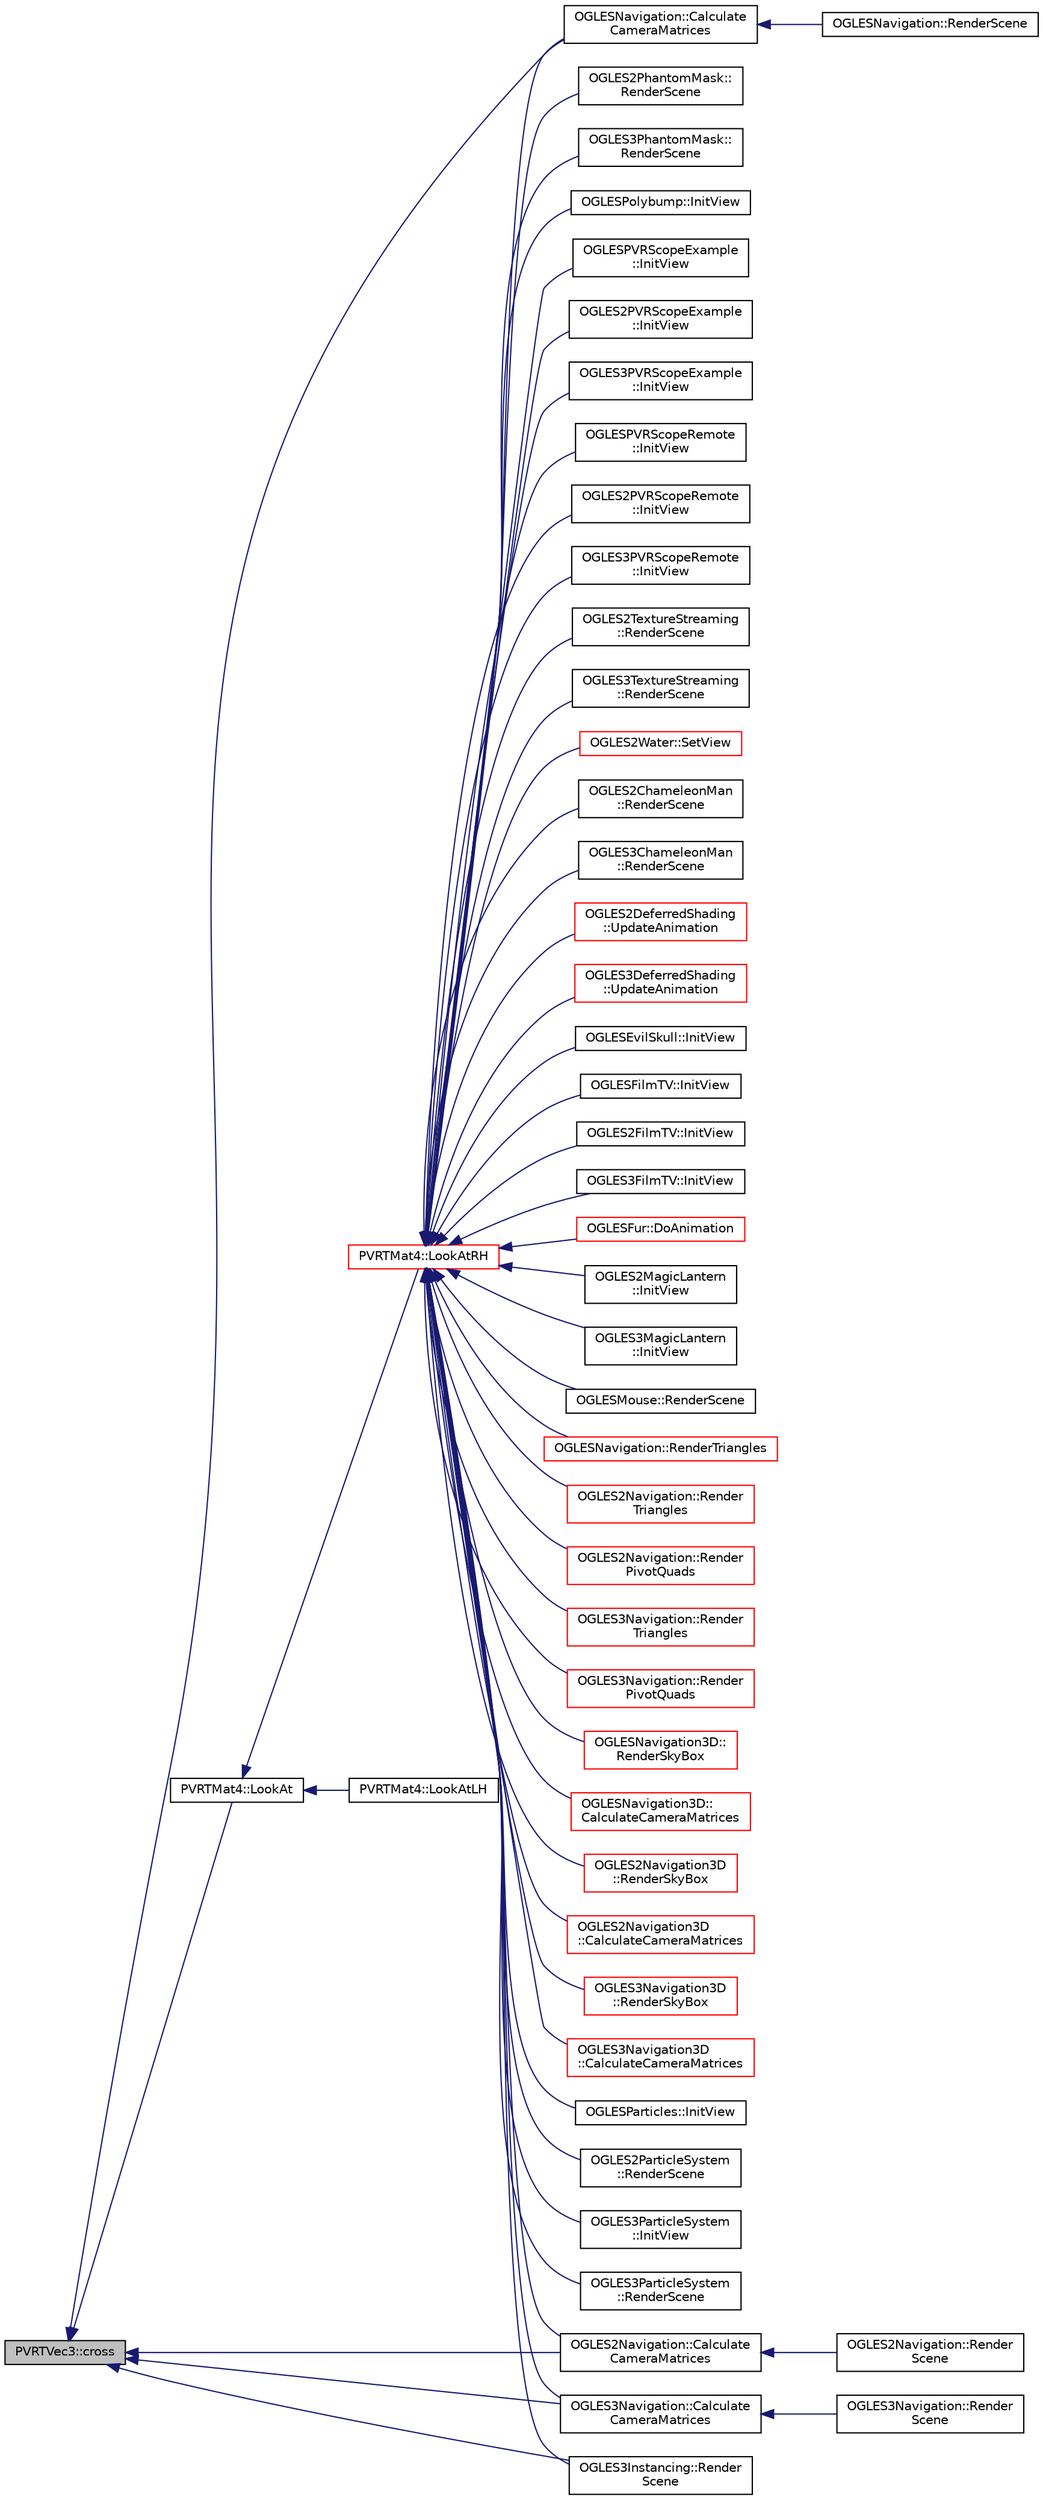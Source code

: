 digraph "PVRTVec3::cross"
{
  edge [fontname="Helvetica",fontsize="10",labelfontname="Helvetica",labelfontsize="10"];
  node [fontname="Helvetica",fontsize="10",shape=record];
  rankdir="LR";
  Node1 [label="PVRTVec3::cross",height=0.2,width=0.4,color="black", fillcolor="grey75", style="filled", fontcolor="black"];
  Node1 -> Node2 [dir="back",color="midnightblue",fontsize="10",style="solid",fontname="Helvetica"];
  Node2 [label="OGLESNavigation::Calculate\lCameraMatrices",height=0.2,width=0.4,color="black", fillcolor="white", style="filled",URL="$class_o_g_l_e_s_navigation.html#ad54acd9d44fc9ab591ff57dc0b451b97"];
  Node2 -> Node3 [dir="back",color="midnightblue",fontsize="10",style="solid",fontname="Helvetica"];
  Node3 [label="OGLESNavigation::RenderScene",height=0.2,width=0.4,color="black", fillcolor="white", style="filled",URL="$class_o_g_l_e_s_navigation.html#a4d73567a360599959d26bf7ec08ab430"];
  Node1 -> Node4 [dir="back",color="midnightblue",fontsize="10",style="solid",fontname="Helvetica"];
  Node4 [label="OGLES2Navigation::Calculate\lCameraMatrices",height=0.2,width=0.4,color="black", fillcolor="white", style="filled",URL="$class_o_g_l_e_s2_navigation.html#a3e081f47fc116f70506aba5496d5ac5a"];
  Node4 -> Node5 [dir="back",color="midnightblue",fontsize="10",style="solid",fontname="Helvetica"];
  Node5 [label="OGLES2Navigation::Render\lScene",height=0.2,width=0.4,color="black", fillcolor="white", style="filled",URL="$class_o_g_l_e_s2_navigation.html#a9cb124d8ade34220559eca3f2130fdeb"];
  Node1 -> Node6 [dir="back",color="midnightblue",fontsize="10",style="solid",fontname="Helvetica"];
  Node6 [label="OGLES3Navigation::Calculate\lCameraMatrices",height=0.2,width=0.4,color="black", fillcolor="white", style="filled",URL="$class_o_g_l_e_s3_navigation.html#aea1e6f22384ef4e596935bd4e653005b"];
  Node6 -> Node7 [dir="back",color="midnightblue",fontsize="10",style="solid",fontname="Helvetica"];
  Node7 [label="OGLES3Navigation::Render\lScene",height=0.2,width=0.4,color="black", fillcolor="white", style="filled",URL="$class_o_g_l_e_s3_navigation.html#adc2f329993dc21bfecab7f79b1ebecb6"];
  Node1 -> Node8 [dir="back",color="midnightblue",fontsize="10",style="solid",fontname="Helvetica"];
  Node8 [label="OGLES3Instancing::Render\lScene",height=0.2,width=0.4,color="black", fillcolor="white", style="filled",URL="$class_o_g_l_e_s3_instancing.html#aac87b19c8dcf9d0cd530eef9496c8a41"];
  Node1 -> Node9 [dir="back",color="midnightblue",fontsize="10",style="solid",fontname="Helvetica"];
  Node9 [label="PVRTMat4::LookAt",height=0.2,width=0.4,color="black", fillcolor="white", style="filled",URL="$struct_p_v_r_t_mat4.html#a499e05ac090b56a6c9478b254d68cab5",tooltip="Create a look-at view matrix. "];
  Node9 -> Node10 [dir="back",color="midnightblue",fontsize="10",style="solid",fontname="Helvetica"];
  Node10 [label="PVRTMat4::LookAtRH",height=0.2,width=0.4,color="red", fillcolor="white", style="filled",URL="$struct_p_v_r_t_mat4.html#a2c91f861b78d38e0f9ea3c6728a0b03a",tooltip="Create a look-at view matrix for a right hand coordinate system. "];
  Node10 -> Node11 [dir="back",color="midnightblue",fontsize="10",style="solid",fontname="Helvetica"];
  Node11 [label="OGLES2ChameleonMan\l::RenderScene",height=0.2,width=0.4,color="black", fillcolor="white", style="filled",URL="$class_o_g_l_e_s2_chameleon_man.html#a4e2c16c18f3f2292ac404284ba3defb8"];
  Node10 -> Node12 [dir="back",color="midnightblue",fontsize="10",style="solid",fontname="Helvetica"];
  Node12 [label="OGLES3ChameleonMan\l::RenderScene",height=0.2,width=0.4,color="black", fillcolor="white", style="filled",URL="$class_o_g_l_e_s3_chameleon_man.html#a1dd55c368e019d3d6c95eb30070182d6"];
  Node10 -> Node13 [dir="back",color="midnightblue",fontsize="10",style="solid",fontname="Helvetica"];
  Node13 [label="OGLES2DeferredShading\l::UpdateAnimation",height=0.2,width=0.4,color="red", fillcolor="white", style="filled",URL="$class_o_g_l_e_s2_deferred_shading.html#a36c1da6295be7e3ae1c0e878a101cf2d"];
  Node10 -> Node14 [dir="back",color="midnightblue",fontsize="10",style="solid",fontname="Helvetica"];
  Node14 [label="OGLES3DeferredShading\l::UpdateAnimation",height=0.2,width=0.4,color="red", fillcolor="white", style="filled",URL="$class_o_g_l_e_s3_deferred_shading.html#af37bbf48a2d9bd594354f6f15efbb728"];
  Node10 -> Node15 [dir="back",color="midnightblue",fontsize="10",style="solid",fontname="Helvetica"];
  Node15 [label="OGLESEvilSkull::InitView",height=0.2,width=0.4,color="black", fillcolor="white", style="filled",URL="$class_o_g_l_e_s_evil_skull.html#a49d0169987b3b97de24d9cfd52c86a8c"];
  Node10 -> Node16 [dir="back",color="midnightblue",fontsize="10",style="solid",fontname="Helvetica"];
  Node16 [label="OGLESFilmTV::InitView",height=0.2,width=0.4,color="black", fillcolor="white", style="filled",URL="$class_o_g_l_e_s_film_t_v.html#a1ea5268db0b745d827dde1ecc543a08b"];
  Node10 -> Node17 [dir="back",color="midnightblue",fontsize="10",style="solid",fontname="Helvetica"];
  Node17 [label="OGLES2FilmTV::InitView",height=0.2,width=0.4,color="black", fillcolor="white", style="filled",URL="$class_o_g_l_e_s2_film_t_v.html#a6641a9c6654e329a4bb71e235b614b00"];
  Node10 -> Node18 [dir="back",color="midnightblue",fontsize="10",style="solid",fontname="Helvetica"];
  Node18 [label="OGLES3FilmTV::InitView",height=0.2,width=0.4,color="black", fillcolor="white", style="filled",URL="$class_o_g_l_e_s3_film_t_v.html#aa18bf366e621fd15d5e970f833baabae"];
  Node10 -> Node19 [dir="back",color="midnightblue",fontsize="10",style="solid",fontname="Helvetica"];
  Node19 [label="OGLESFur::DoAnimation",height=0.2,width=0.4,color="red", fillcolor="white", style="filled",URL="$class_o_g_l_e_s_fur.html#a0e7519d4b71712cf4f8a31b3f98f1a65"];
  Node10 -> Node20 [dir="back",color="midnightblue",fontsize="10",style="solid",fontname="Helvetica"];
  Node20 [label="OGLES2MagicLantern\l::InitView",height=0.2,width=0.4,color="black", fillcolor="white", style="filled",URL="$class_o_g_l_e_s2_magic_lantern.html#ad816c13d43fda876acf6ffda709b4b33"];
  Node10 -> Node21 [dir="back",color="midnightblue",fontsize="10",style="solid",fontname="Helvetica"];
  Node21 [label="OGLES3MagicLantern\l::InitView",height=0.2,width=0.4,color="black", fillcolor="white", style="filled",URL="$class_o_g_l_e_s3_magic_lantern.html#a09dcab3677a281ee9fee65979df5a672"];
  Node10 -> Node22 [dir="back",color="midnightblue",fontsize="10",style="solid",fontname="Helvetica"];
  Node22 [label="OGLESMouse::RenderScene",height=0.2,width=0.4,color="black", fillcolor="white", style="filled",URL="$class_o_g_l_e_s_mouse.html#a5b0de73d18f07db23e661851f150678e"];
  Node10 -> Node23 [dir="back",color="midnightblue",fontsize="10",style="solid",fontname="Helvetica"];
  Node23 [label="OGLESNavigation::RenderTriangles",height=0.2,width=0.4,color="red", fillcolor="white", style="filled",URL="$class_o_g_l_e_s_navigation.html#af690367bda054e63fa94a0feb54d66b9"];
  Node10 -> Node2 [dir="back",color="midnightblue",fontsize="10",style="solid",fontname="Helvetica"];
  Node10 -> Node24 [dir="back",color="midnightblue",fontsize="10",style="solid",fontname="Helvetica"];
  Node24 [label="OGLES2Navigation::Render\lTriangles",height=0.2,width=0.4,color="red", fillcolor="white", style="filled",URL="$class_o_g_l_e_s2_navigation.html#a376d794ed52e5a1ac95edce69babdbdf"];
  Node10 -> Node25 [dir="back",color="midnightblue",fontsize="10",style="solid",fontname="Helvetica"];
  Node25 [label="OGLES2Navigation::Render\lPivotQuads",height=0.2,width=0.4,color="red", fillcolor="white", style="filled",URL="$class_o_g_l_e_s2_navigation.html#a34c7d1c4b05ac705b82eb056c0ab29c0"];
  Node10 -> Node4 [dir="back",color="midnightblue",fontsize="10",style="solid",fontname="Helvetica"];
  Node10 -> Node26 [dir="back",color="midnightblue",fontsize="10",style="solid",fontname="Helvetica"];
  Node26 [label="OGLES3Navigation::Render\lTriangles",height=0.2,width=0.4,color="red", fillcolor="white", style="filled",URL="$class_o_g_l_e_s3_navigation.html#adafdab5873d1e42ee4804f31037f3d5c"];
  Node10 -> Node27 [dir="back",color="midnightblue",fontsize="10",style="solid",fontname="Helvetica"];
  Node27 [label="OGLES3Navigation::Render\lPivotQuads",height=0.2,width=0.4,color="red", fillcolor="white", style="filled",URL="$class_o_g_l_e_s3_navigation.html#a25e69e7562068bf842610e9505ba3f00"];
  Node10 -> Node6 [dir="back",color="midnightblue",fontsize="10",style="solid",fontname="Helvetica"];
  Node10 -> Node28 [dir="back",color="midnightblue",fontsize="10",style="solid",fontname="Helvetica"];
  Node28 [label="OGLESNavigation3D::\lRenderSkyBox",height=0.2,width=0.4,color="red", fillcolor="white", style="filled",URL="$class_o_g_l_e_s_navigation3_d.html#a7e3e7a207eac74a9615271110fcb2a43"];
  Node10 -> Node29 [dir="back",color="midnightblue",fontsize="10",style="solid",fontname="Helvetica"];
  Node29 [label="OGLESNavigation3D::\lCalculateCameraMatrices",height=0.2,width=0.4,color="red", fillcolor="white", style="filled",URL="$class_o_g_l_e_s_navigation3_d.html#a2ca2fcdfe9bf3b5e6478610c2ff88773"];
  Node10 -> Node30 [dir="back",color="midnightblue",fontsize="10",style="solid",fontname="Helvetica"];
  Node30 [label="OGLES2Navigation3D\l::RenderSkyBox",height=0.2,width=0.4,color="red", fillcolor="white", style="filled",URL="$class_o_g_l_e_s2_navigation3_d.html#a6eff285720cccf5173b4464f929990b7"];
  Node10 -> Node31 [dir="back",color="midnightblue",fontsize="10",style="solid",fontname="Helvetica"];
  Node31 [label="OGLES2Navigation3D\l::CalculateCameraMatrices",height=0.2,width=0.4,color="red", fillcolor="white", style="filled",URL="$class_o_g_l_e_s2_navigation3_d.html#af4778c03d6a29279d2a279a095d21514"];
  Node10 -> Node32 [dir="back",color="midnightblue",fontsize="10",style="solid",fontname="Helvetica"];
  Node32 [label="OGLES3Navigation3D\l::RenderSkyBox",height=0.2,width=0.4,color="red", fillcolor="white", style="filled",URL="$class_o_g_l_e_s3_navigation3_d.html#af77114b46a0136e99a98f4e45b4a2253"];
  Node10 -> Node33 [dir="back",color="midnightblue",fontsize="10",style="solid",fontname="Helvetica"];
  Node33 [label="OGLES3Navigation3D\l::CalculateCameraMatrices",height=0.2,width=0.4,color="red", fillcolor="white", style="filled",URL="$class_o_g_l_e_s3_navigation3_d.html#aeb2ae2214c5eb66a4fa78d660489fd3f"];
  Node10 -> Node34 [dir="back",color="midnightblue",fontsize="10",style="solid",fontname="Helvetica"];
  Node34 [label="OGLESParticles::InitView",height=0.2,width=0.4,color="black", fillcolor="white", style="filled",URL="$class_o_g_l_e_s_particles.html#ab08c8cf723fa1e2e516028b78d8cd9fd"];
  Node10 -> Node35 [dir="back",color="midnightblue",fontsize="10",style="solid",fontname="Helvetica"];
  Node35 [label="OGLES2ParticleSystem\l::RenderScene",height=0.2,width=0.4,color="black", fillcolor="white", style="filled",URL="$class_o_g_l_e_s2_particle_system.html#a39b3c65321ed741ee0f6ec1811bdd707"];
  Node10 -> Node36 [dir="back",color="midnightblue",fontsize="10",style="solid",fontname="Helvetica"];
  Node36 [label="OGLES3ParticleSystem\l::InitView",height=0.2,width=0.4,color="black", fillcolor="white", style="filled",URL="$class_o_g_l_e_s3_particle_system.html#a4fefc128c2cc672d3b51fe1028a9b7de"];
  Node10 -> Node37 [dir="back",color="midnightblue",fontsize="10",style="solid",fontname="Helvetica"];
  Node37 [label="OGLES3ParticleSystem\l::RenderScene",height=0.2,width=0.4,color="black", fillcolor="white", style="filled",URL="$class_o_g_l_e_s3_particle_system.html#a4d0c7f4a55fa75fd6348c6ceea906751"];
  Node10 -> Node38 [dir="back",color="midnightblue",fontsize="10",style="solid",fontname="Helvetica"];
  Node38 [label="OGLES2PhantomMask::\lRenderScene",height=0.2,width=0.4,color="black", fillcolor="white", style="filled",URL="$class_o_g_l_e_s2_phantom_mask.html#a9e3f672b649742ff984a5d163fd451b7"];
  Node10 -> Node39 [dir="back",color="midnightblue",fontsize="10",style="solid",fontname="Helvetica"];
  Node39 [label="OGLES3PhantomMask::\lRenderScene",height=0.2,width=0.4,color="black", fillcolor="white", style="filled",URL="$class_o_g_l_e_s3_phantom_mask.html#a6502d50a11f80c12da1eb4f75f7af361"];
  Node10 -> Node40 [dir="back",color="midnightblue",fontsize="10",style="solid",fontname="Helvetica"];
  Node40 [label="OGLESPolybump::InitView",height=0.2,width=0.4,color="black", fillcolor="white", style="filled",URL="$class_o_g_l_e_s_polybump.html#a7ae04e8efee0d014143d5c70d322849b",tooltip="Initialise the view. "];
  Node10 -> Node41 [dir="back",color="midnightblue",fontsize="10",style="solid",fontname="Helvetica"];
  Node41 [label="OGLESPVRScopeExample\l::InitView",height=0.2,width=0.4,color="black", fillcolor="white", style="filled",URL="$class_o_g_l_e_s_p_v_r_scope_example.html#aa6f945f457a6a30a171c800947a259df"];
  Node10 -> Node42 [dir="back",color="midnightblue",fontsize="10",style="solid",fontname="Helvetica"];
  Node42 [label="OGLES2PVRScopeExample\l::InitView",height=0.2,width=0.4,color="black", fillcolor="white", style="filled",URL="$class_o_g_l_e_s2_p_v_r_scope_example.html#aebfc54a6893ddc7b3d3705b657afd224"];
  Node10 -> Node43 [dir="back",color="midnightblue",fontsize="10",style="solid",fontname="Helvetica"];
  Node43 [label="OGLES3PVRScopeExample\l::InitView",height=0.2,width=0.4,color="black", fillcolor="white", style="filled",URL="$class_o_g_l_e_s3_p_v_r_scope_example.html#a3bdccd32f480d84caf3219ddf06ba187"];
  Node10 -> Node44 [dir="back",color="midnightblue",fontsize="10",style="solid",fontname="Helvetica"];
  Node44 [label="OGLESPVRScopeRemote\l::InitView",height=0.2,width=0.4,color="black", fillcolor="white", style="filled",URL="$class_o_g_l_e_s_p_v_r_scope_remote.html#ab84a7b569b59b319c4deaaac33faa080"];
  Node10 -> Node45 [dir="back",color="midnightblue",fontsize="10",style="solid",fontname="Helvetica"];
  Node45 [label="OGLES2PVRScopeRemote\l::InitView",height=0.2,width=0.4,color="black", fillcolor="white", style="filled",URL="$class_o_g_l_e_s2_p_v_r_scope_remote.html#a34819d6a18ee75f5627c10408ce040bd"];
  Node10 -> Node46 [dir="back",color="midnightblue",fontsize="10",style="solid",fontname="Helvetica"];
  Node46 [label="OGLES3PVRScopeRemote\l::InitView",height=0.2,width=0.4,color="black", fillcolor="white", style="filled",URL="$class_o_g_l_e_s3_p_v_r_scope_remote.html#acdb46d8149ddf4a6c98838cda2c32787"];
  Node10 -> Node47 [dir="back",color="midnightblue",fontsize="10",style="solid",fontname="Helvetica"];
  Node47 [label="OGLES2TextureStreaming\l::RenderScene",height=0.2,width=0.4,color="black", fillcolor="white", style="filled",URL="$class_o_g_l_e_s2_texture_streaming.html#a81a864d5dba20e3eb1093f596fcc2add"];
  Node10 -> Node48 [dir="back",color="midnightblue",fontsize="10",style="solid",fontname="Helvetica"];
  Node48 [label="OGLES3TextureStreaming\l::RenderScene",height=0.2,width=0.4,color="black", fillcolor="white", style="filled",URL="$class_o_g_l_e_s3_texture_streaming.html#a8ceea3c9b7b714c3bc7fb30b267c3aed"];
  Node10 -> Node49 [dir="back",color="midnightblue",fontsize="10",style="solid",fontname="Helvetica"];
  Node49 [label="OGLES2Water::SetView",height=0.2,width=0.4,color="red", fillcolor="white", style="filled",URL="$class_o_g_l_e_s2_water.html#a572a0d669a41b60e5e9a9c2c7107b905"];
  Node10 -> Node8 [dir="back",color="midnightblue",fontsize="10",style="solid",fontname="Helvetica"];
  Node9 -> Node50 [dir="back",color="midnightblue",fontsize="10",style="solid",fontname="Helvetica"];
  Node50 [label="PVRTMat4::LookAtLH",height=0.2,width=0.4,color="black", fillcolor="white", style="filled",URL="$struct_p_v_r_t_mat4.html#a957545a141e531a3e4ce9e3b7d59582f",tooltip="Create a look-at view matrix for a left hand coordinate system. "];
}
